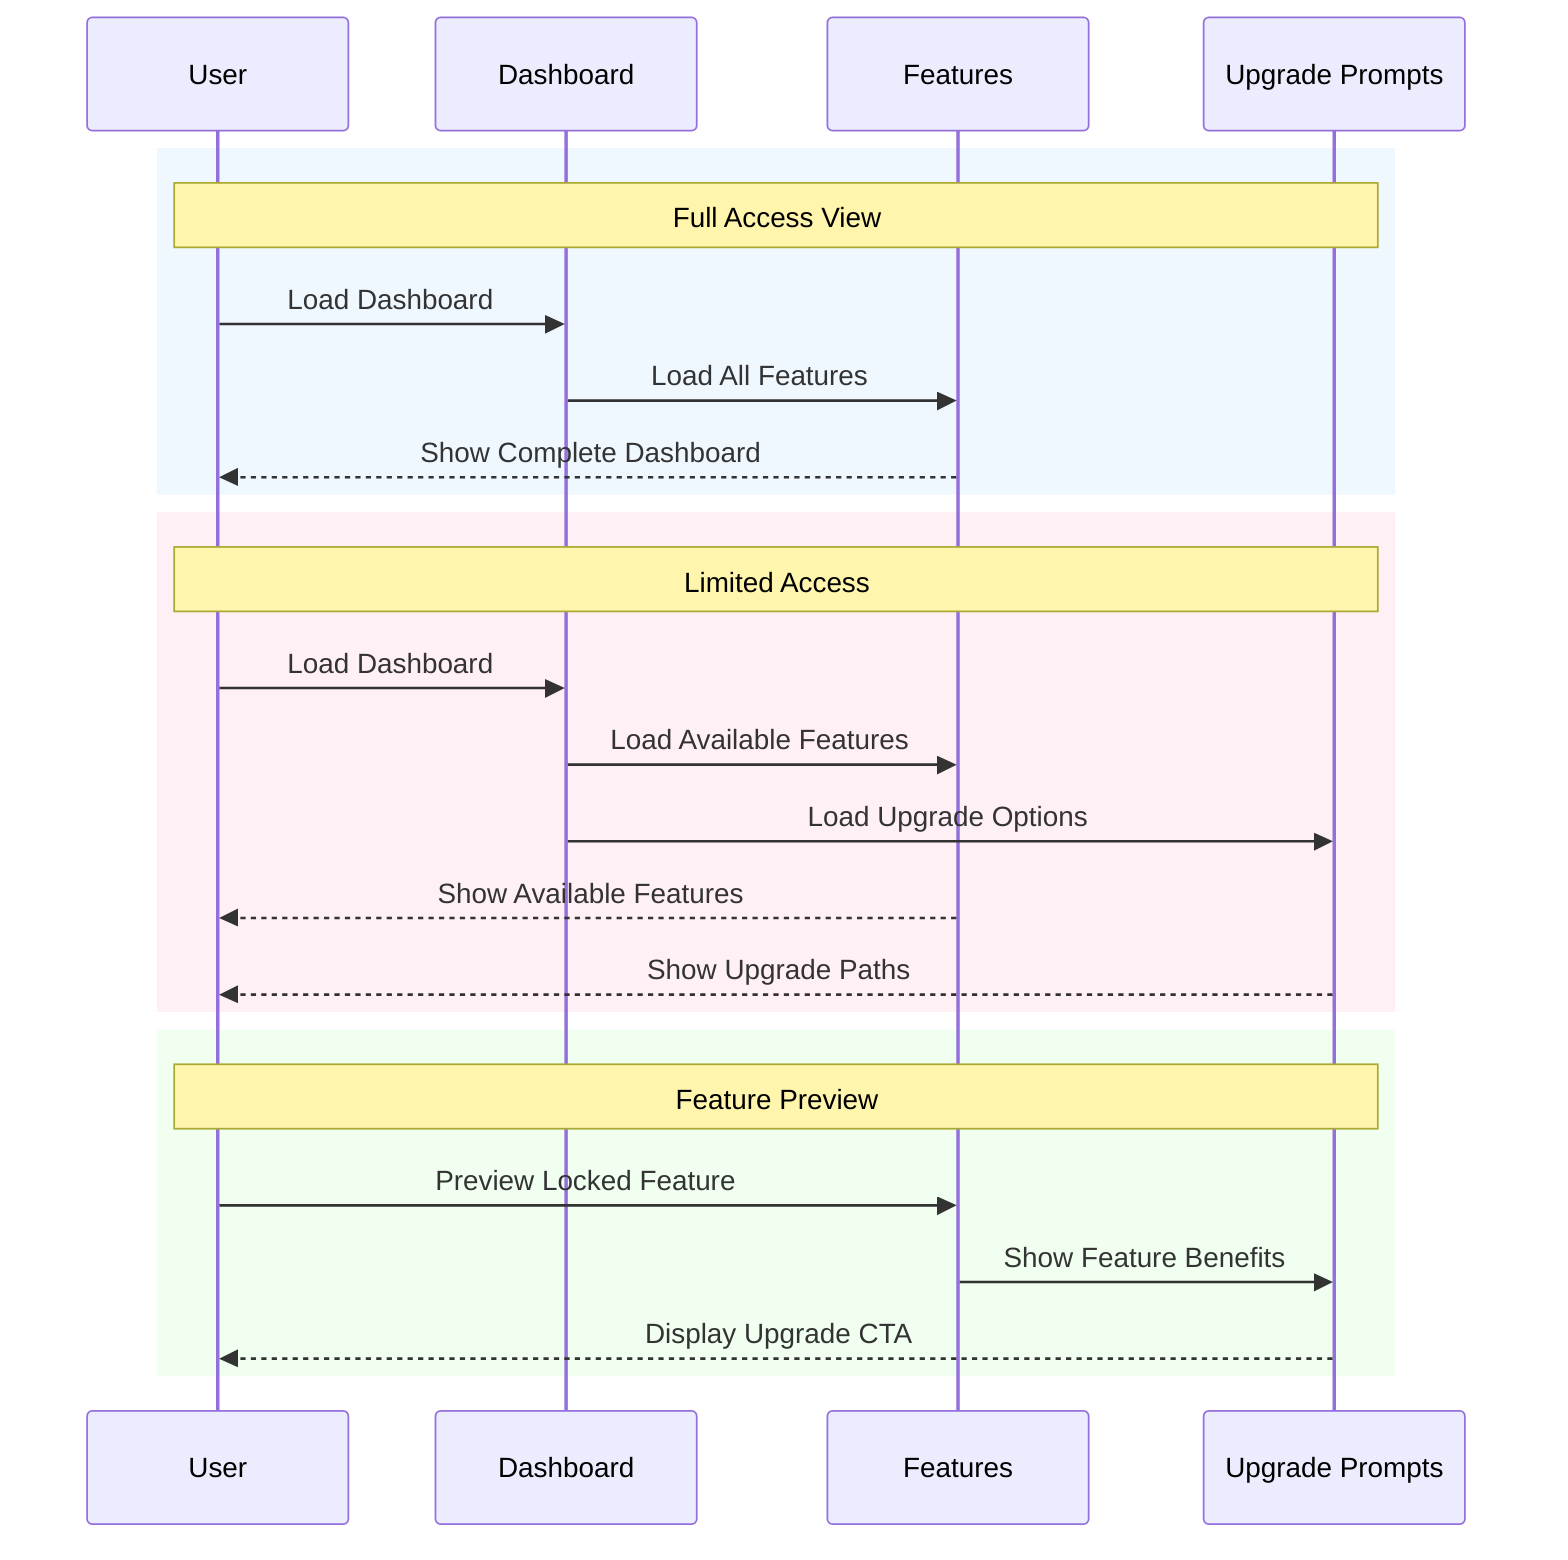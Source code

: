 sequenceDiagram
    participant U as User
    participant D as Dashboard
    participant F as Features
    participant UP as Upgrade Prompts
    
    rect rgb(240, 248, 255)
        Note over U,UP: Full Access View
        U->>D: Load Dashboard
        D->>F: Load All Features
        F-->>U: Show Complete Dashboard
    end
    
    rect rgb(255, 240, 245)
        Note over U,UP: Limited Access
        U->>D: Load Dashboard
        D->>F: Load Available Features
        D->>UP: Load Upgrade Options
        F-->>U: Show Available Features
        UP-->>U: Show Upgrade Paths
    end
    
    rect rgb(240, 255, 240)
        Note over U,UP: Feature Preview
        U->>F: Preview Locked Feature
        F->>UP: Show Feature Benefits
        UP-->>U: Display Upgrade CTA
    end